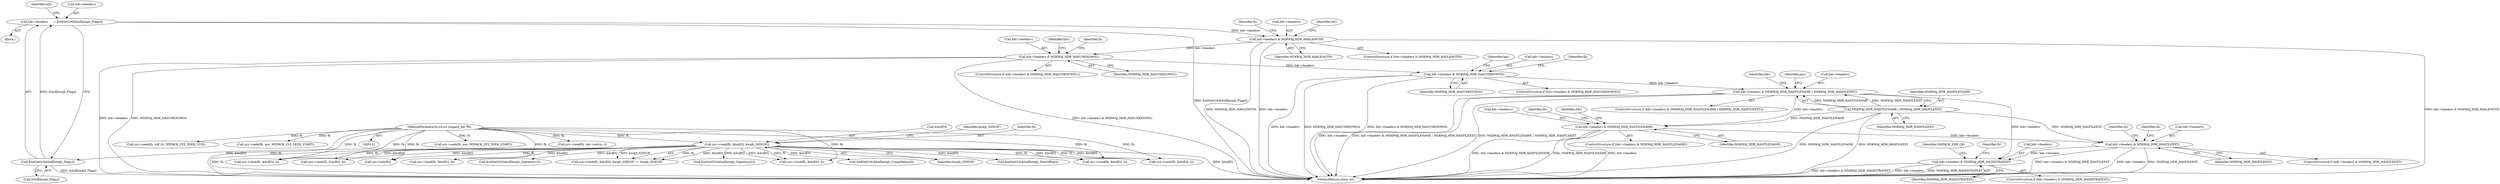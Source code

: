 digraph "0_libmspack_0b0ef9344255ff5acfac6b7af09198ac9c9756c8@pointer" {
"1000376" [label="(Call,hdr->headers & MSKWAJ_HDR_HASFILEEXT)"];
"1000319" [label="(Call,hdr->headers & MSKWAJ_HDR_HASFILENAME)"];
"1000285" [label="(Call,hdr->headers & (MSKWAJ_HDR_HASFILENAME | MSKWAJ_HDR_HASFILEEXT))"];
"1000250" [label="(Call,hdr->headers & MSKWAJ_HDR_HASUNKNOWN2)"];
"1000231" [label="(Call,hdr->headers & MSKWAJ_HDR_HASUNKNOWN1)"];
"1000203" [label="(Call,hdr->headers & MSKWAJ_HDR_HASLENGTH)"];
"1000173" [label="(Call,hdr->headers      = EndGetI16(&buf[kwajh_Flags]))"];
"1000177" [label="(Call,EndGetI16(&buf[kwajh_Flags]))"];
"1000121" [label="(Call,sys->read(fh, &buf[0], kwajh_SIZEOF))"];
"1000114" [label="(MethodParameterIn,struct mspack_file *fh)"];
"1000289" [label="(Call,MSKWAJ_HDR_HASFILENAME | MSKWAJ_HDR_HASFILEEXT)"];
"1000442" [label="(Call,hdr->headers & MSKWAJ_HDR_HASEXTRATEXT)"];
"1000285" [label="(Call,hdr->headers & (MSKWAJ_HDR_HASFILENAME | MSKWAJ_HDR_HASFILEEXT))"];
"1000439" [label="(Identifier,fn)"];
"1000444" [label="(Identifier,hdr)"];
"1000327" [label="(Call,sys->read(fh, &buf[0], 9))"];
"1000512" [label="(MethodReturn,static int)"];
"1000385" [label="(Identifier,fn)"];
"1000250" [label="(Call,hdr->headers & MSKWAJ_HDR_HASUNKNOWN2)"];
"1000287" [label="(Identifier,hdr)"];
"1000128" [label="(Identifier,kwajh_SIZEOF)"];
"1000319" [label="(Call,hdr->headers & MSKWAJ_HDR_HASFILENAME)"];
"1000258" [label="(Call,sys->read(fh, &buf[0], 2))"];
"1000122" [label="(Identifier,fh)"];
"1000232" [label="(Call,hdr->headers)"];
"1000177" [label="(Call,EndGetI16(&buf[kwajh_Flags]))"];
"1000446" [label="(Identifier,MSKWAJ_HDR_HASEXTRATEXT)"];
"1000252" [label="(Identifier,hdr)"];
"1000212" [label="(Identifier,fh)"];
"1000137" [label="(Call,EndGetI32(&buf[kwajh_Signature1]))"];
"1000291" [label="(Identifier,MSKWAJ_HDR_HASFILEEXT)"];
"1000249" [label="(ControlStructure,if (hdr->headers & MSKWAJ_HDR_HASUNKNOWN2))"];
"1000380" [label="(Identifier,MSKWAJ_HDR_HASFILEEXT)"];
"1000284" [label="(ControlStructure,if (hdr->headers & (MSKWAJ_HDR_HASFILENAME | MSKWAJ_HDR_HASFILEEXT)))"];
"1000295" [label="(Identifier,pos)"];
"1000204" [label="(Call,hdr->headers)"];
"1000323" [label="(Identifier,MSKWAJ_HDR_HASFILENAME)"];
"1000443" [label="(Call,hdr->headers)"];
"1000286" [label="(Call,hdr->headers)"];
"1000251" [label="(Call,hdr->headers)"];
"1000120" [label="(Call,sys->read(fh, &buf[0], kwajh_SIZEOF) != kwajh_SIZEOF)"];
"1000184" [label="(Identifier,hdr)"];
"1000369" [label="(Call,sys->seek(fh, pos, MSPACK_SYS_SEEK_START))"];
"1000290" [label="(Identifier,MSKWAJ_HDR_HASFILENAME)"];
"1000289" [label="(Call,MSKWAJ_HDR_HASFILENAME | MSKWAJ_HDR_HASFILEEXT)"];
"1000203" [label="(Call,hdr->headers & MSKWAJ_HDR_HASLENGTH)"];
"1000320" [label="(Call,hdr->headers)"];
"1000376" [label="(Call,hdr->headers & MSKWAJ_HDR_HASFILEEXT)"];
"1000230" [label="(ControlStructure,if (hdr->headers & MSKWAJ_HDR_HASUNKNOWN1))"];
"1000375" [label="(ControlStructure,if (hdr->headers & MSKWAJ_HDR_HASFILEEXT))"];
"1000178" [label="(Call,&buf[kwajh_Flags])"];
"1000146" [label="(Call,EndGetI32(&buf[kwajh_Signature2]))"];
"1000240" [label="(Identifier,fh)"];
"1000211" [label="(Call,sys->read(fh, &buf[0], 4))"];
"1000207" [label="(Identifier,MSKWAJ_HDR_HASLENGTH)"];
"1000441" [label="(ControlStructure,if (hdr->headers & MSKWAJ_HDR_HASEXTRATEXT))"];
"1000159" [label="(Call,EndGetI16(&buf[kwajh_CompMethod]))"];
"1000489" [label="(Call,sys->read(fh, hdr->extra, i))"];
"1000127" [label="(Identifier,kwajh_SIZEOF)"];
"1000377" [label="(Call,hdr->headers)"];
"1000389" [label="(Call,sys->read(fh, &buf[0], 4))"];
"1000168" [label="(Call,EndGetI16(&buf[kwajh_DataOffset]))"];
"1000511" [label="(Identifier,MSPACK_ERR_OK)"];
"1000235" [label="(Identifier,MSKWAJ_HDR_HASUNKNOWN1)"];
"1000451" [label="(Identifier,fh)"];
"1000202" [label="(ControlStructure,if (hdr->headers & MSKWAJ_HDR_HASLENGTH))"];
"1000233" [label="(Identifier,hdr)"];
"1000116" [label="(Block,)"];
"1000450" [label="(Call,sys->read(fh, &buf[0], 2))"];
"1000174" [label="(Call,hdr->headers)"];
"1000114" [label="(MethodParameterIn,struct mspack_file *fh)"];
"1000231" [label="(Call,hdr->headers & MSKWAJ_HDR_HASUNKNOWN1)"];
"1000276" [label="(Call,sys->seek(fh, (off_t)i, MSPACK_SYS_SEEK_CUR))"];
"1000173" [label="(Call,hdr->headers      = EndGetI16(&buf[kwajh_Flags]))"];
"1000431" [label="(Call,sys->seek(fh, pos, MSPACK_SYS_SEEK_START))"];
"1000259" [label="(Identifier,fh)"];
"1000442" [label="(Call,hdr->headers & MSKWAJ_HDR_HASEXTRATEXT)"];
"1000328" [label="(Identifier,fh)"];
"1000378" [label="(Identifier,hdr)"];
"1000121" [label="(Call,sys->read(fh, &buf[0], kwajh_SIZEOF))"];
"1000239" [label="(Call,sys->read(fh, &buf[0], 2))"];
"1000123" [label="(Call,&buf[0])"];
"1000318" [label="(ControlStructure,if (hdr->headers & MSKWAJ_HDR_HASFILENAME))"];
"1000296" [label="(Call,sys->tell(fh))"];
"1000254" [label="(Identifier,MSKWAJ_HDR_HASUNKNOWN2)"];
"1000376" -> "1000375"  [label="AST: "];
"1000376" -> "1000380"  [label="CFG: "];
"1000377" -> "1000376"  [label="AST: "];
"1000380" -> "1000376"  [label="AST: "];
"1000385" -> "1000376"  [label="CFG: "];
"1000439" -> "1000376"  [label="CFG: "];
"1000376" -> "1000512"  [label="DDG: hdr->headers & MSKWAJ_HDR_HASFILEEXT"];
"1000376" -> "1000512"  [label="DDG: hdr->headers"];
"1000376" -> "1000512"  [label="DDG: MSKWAJ_HDR_HASFILEEXT"];
"1000319" -> "1000376"  [label="DDG: hdr->headers"];
"1000289" -> "1000376"  [label="DDG: MSKWAJ_HDR_HASFILEEXT"];
"1000376" -> "1000442"  [label="DDG: hdr->headers"];
"1000319" -> "1000318"  [label="AST: "];
"1000319" -> "1000323"  [label="CFG: "];
"1000320" -> "1000319"  [label="AST: "];
"1000323" -> "1000319"  [label="AST: "];
"1000328" -> "1000319"  [label="CFG: "];
"1000378" -> "1000319"  [label="CFG: "];
"1000319" -> "1000512"  [label="DDG: hdr->headers & MSKWAJ_HDR_HASFILENAME"];
"1000319" -> "1000512"  [label="DDG: MSKWAJ_HDR_HASFILENAME"];
"1000319" -> "1000512"  [label="DDG: hdr->headers"];
"1000285" -> "1000319"  [label="DDG: hdr->headers"];
"1000289" -> "1000319"  [label="DDG: MSKWAJ_HDR_HASFILENAME"];
"1000285" -> "1000284"  [label="AST: "];
"1000285" -> "1000289"  [label="CFG: "];
"1000286" -> "1000285"  [label="AST: "];
"1000289" -> "1000285"  [label="AST: "];
"1000295" -> "1000285"  [label="CFG: "];
"1000444" -> "1000285"  [label="CFG: "];
"1000285" -> "1000512"  [label="DDG: hdr->headers"];
"1000285" -> "1000512"  [label="DDG: hdr->headers & (MSKWAJ_HDR_HASFILENAME | MSKWAJ_HDR_HASFILEEXT)"];
"1000285" -> "1000512"  [label="DDG: MSKWAJ_HDR_HASFILENAME | MSKWAJ_HDR_HASFILEEXT"];
"1000250" -> "1000285"  [label="DDG: hdr->headers"];
"1000289" -> "1000285"  [label="DDG: MSKWAJ_HDR_HASFILENAME"];
"1000289" -> "1000285"  [label="DDG: MSKWAJ_HDR_HASFILEEXT"];
"1000285" -> "1000442"  [label="DDG: hdr->headers"];
"1000250" -> "1000249"  [label="AST: "];
"1000250" -> "1000254"  [label="CFG: "];
"1000251" -> "1000250"  [label="AST: "];
"1000254" -> "1000250"  [label="AST: "];
"1000259" -> "1000250"  [label="CFG: "];
"1000287" -> "1000250"  [label="CFG: "];
"1000250" -> "1000512"  [label="DDG: hdr->headers"];
"1000250" -> "1000512"  [label="DDG: MSKWAJ_HDR_HASUNKNOWN2"];
"1000250" -> "1000512"  [label="DDG: hdr->headers & MSKWAJ_HDR_HASUNKNOWN2"];
"1000231" -> "1000250"  [label="DDG: hdr->headers"];
"1000231" -> "1000230"  [label="AST: "];
"1000231" -> "1000235"  [label="CFG: "];
"1000232" -> "1000231"  [label="AST: "];
"1000235" -> "1000231"  [label="AST: "];
"1000240" -> "1000231"  [label="CFG: "];
"1000252" -> "1000231"  [label="CFG: "];
"1000231" -> "1000512"  [label="DDG: MSKWAJ_HDR_HASUNKNOWN1"];
"1000231" -> "1000512"  [label="DDG: hdr->headers & MSKWAJ_HDR_HASUNKNOWN1"];
"1000231" -> "1000512"  [label="DDG: hdr->headers"];
"1000203" -> "1000231"  [label="DDG: hdr->headers"];
"1000203" -> "1000202"  [label="AST: "];
"1000203" -> "1000207"  [label="CFG: "];
"1000204" -> "1000203"  [label="AST: "];
"1000207" -> "1000203"  [label="AST: "];
"1000212" -> "1000203"  [label="CFG: "];
"1000233" -> "1000203"  [label="CFG: "];
"1000203" -> "1000512"  [label="DDG: hdr->headers & MSKWAJ_HDR_HASLENGTH"];
"1000203" -> "1000512"  [label="DDG: MSKWAJ_HDR_HASLENGTH"];
"1000203" -> "1000512"  [label="DDG: hdr->headers"];
"1000173" -> "1000203"  [label="DDG: hdr->headers"];
"1000173" -> "1000116"  [label="AST: "];
"1000173" -> "1000177"  [label="CFG: "];
"1000174" -> "1000173"  [label="AST: "];
"1000177" -> "1000173"  [label="AST: "];
"1000184" -> "1000173"  [label="CFG: "];
"1000173" -> "1000512"  [label="DDG: EndGetI16(&buf[kwajh_Flags])"];
"1000177" -> "1000173"  [label="DDG: &buf[kwajh_Flags]"];
"1000177" -> "1000178"  [label="CFG: "];
"1000178" -> "1000177"  [label="AST: "];
"1000177" -> "1000512"  [label="DDG: &buf[kwajh_Flags]"];
"1000121" -> "1000177"  [label="DDG: &buf[0]"];
"1000121" -> "1000120"  [label="AST: "];
"1000121" -> "1000127"  [label="CFG: "];
"1000122" -> "1000121"  [label="AST: "];
"1000123" -> "1000121"  [label="AST: "];
"1000127" -> "1000121"  [label="AST: "];
"1000128" -> "1000121"  [label="CFG: "];
"1000121" -> "1000512"  [label="DDG: &buf[0]"];
"1000121" -> "1000512"  [label="DDG: fh"];
"1000121" -> "1000120"  [label="DDG: fh"];
"1000121" -> "1000120"  [label="DDG: &buf[0]"];
"1000121" -> "1000120"  [label="DDG: kwajh_SIZEOF"];
"1000114" -> "1000121"  [label="DDG: fh"];
"1000121" -> "1000137"  [label="DDG: &buf[0]"];
"1000121" -> "1000146"  [label="DDG: &buf[0]"];
"1000121" -> "1000159"  [label="DDG: &buf[0]"];
"1000121" -> "1000168"  [label="DDG: &buf[0]"];
"1000121" -> "1000211"  [label="DDG: fh"];
"1000121" -> "1000211"  [label="DDG: &buf[0]"];
"1000121" -> "1000239"  [label="DDG: fh"];
"1000121" -> "1000239"  [label="DDG: &buf[0]"];
"1000121" -> "1000258"  [label="DDG: fh"];
"1000121" -> "1000258"  [label="DDG: &buf[0]"];
"1000121" -> "1000296"  [label="DDG: fh"];
"1000121" -> "1000327"  [label="DDG: &buf[0]"];
"1000121" -> "1000389"  [label="DDG: &buf[0]"];
"1000121" -> "1000450"  [label="DDG: fh"];
"1000121" -> "1000450"  [label="DDG: &buf[0]"];
"1000114" -> "1000112"  [label="AST: "];
"1000114" -> "1000512"  [label="DDG: fh"];
"1000114" -> "1000211"  [label="DDG: fh"];
"1000114" -> "1000239"  [label="DDG: fh"];
"1000114" -> "1000258"  [label="DDG: fh"];
"1000114" -> "1000276"  [label="DDG: fh"];
"1000114" -> "1000296"  [label="DDG: fh"];
"1000114" -> "1000327"  [label="DDG: fh"];
"1000114" -> "1000369"  [label="DDG: fh"];
"1000114" -> "1000389"  [label="DDG: fh"];
"1000114" -> "1000431"  [label="DDG: fh"];
"1000114" -> "1000450"  [label="DDG: fh"];
"1000114" -> "1000489"  [label="DDG: fh"];
"1000289" -> "1000291"  [label="CFG: "];
"1000290" -> "1000289"  [label="AST: "];
"1000291" -> "1000289"  [label="AST: "];
"1000289" -> "1000512"  [label="DDG: MSKWAJ_HDR_HASFILEEXT"];
"1000289" -> "1000512"  [label="DDG: MSKWAJ_HDR_HASFILENAME"];
"1000442" -> "1000441"  [label="AST: "];
"1000442" -> "1000446"  [label="CFG: "];
"1000443" -> "1000442"  [label="AST: "];
"1000446" -> "1000442"  [label="AST: "];
"1000451" -> "1000442"  [label="CFG: "];
"1000511" -> "1000442"  [label="CFG: "];
"1000442" -> "1000512"  [label="DDG: hdr->headers & MSKWAJ_HDR_HASEXTRATEXT"];
"1000442" -> "1000512"  [label="DDG: hdr->headers"];
"1000442" -> "1000512"  [label="DDG: MSKWAJ_HDR_HASEXTRATEXT"];
}
